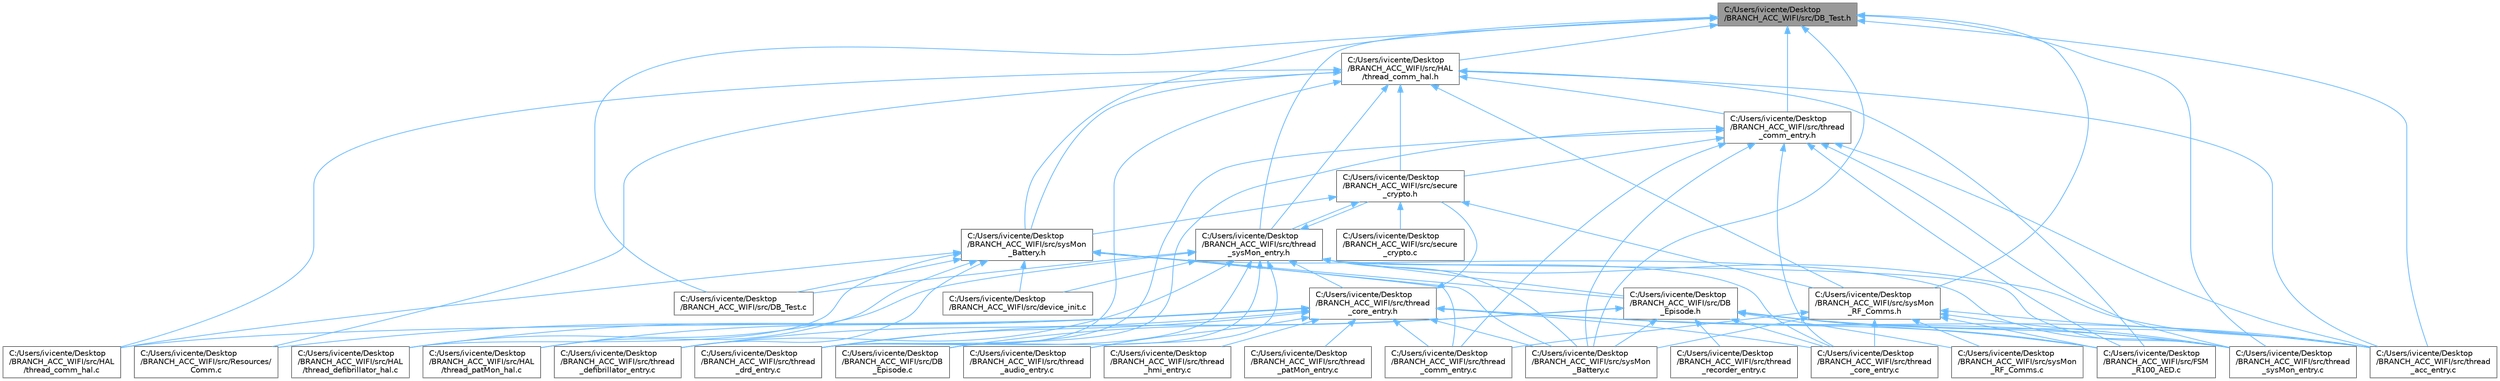 digraph "C:/Users/ivicente/Desktop/BRANCH_ACC_WIFI/src/DB_Test.h"
{
 // LATEX_PDF_SIZE
  bgcolor="transparent";
  edge [fontname=Helvetica,fontsize=10,labelfontname=Helvetica,labelfontsize=10];
  node [fontname=Helvetica,fontsize=10,shape=box,height=0.2,width=0.4];
  Node1 [id="Node000001",label="C:/Users/ivicente/Desktop\l/BRANCH_ACC_WIFI/src/DB_Test.h",height=0.2,width=0.4,color="gray40", fillcolor="grey60", style="filled", fontcolor="black",tooltip="Test File header file."];
  Node1 -> Node2 [id="edge1_Node000001_Node000002",dir="back",color="steelblue1",style="solid",tooltip=" "];
  Node2 [id="Node000002",label="C:/Users/ivicente/Desktop\l/BRANCH_ACC_WIFI/src/DB_Test.c",height=0.2,width=0.4,color="grey40", fillcolor="white", style="filled",URL="$a00008.html",tooltip=" "];
  Node1 -> Node3 [id="edge2_Node000001_Node000003",dir="back",color="steelblue1",style="solid",tooltip=" "];
  Node3 [id="Node000003",label="C:/Users/ivicente/Desktop\l/BRANCH_ACC_WIFI/src/HAL\l/thread_comm_hal.h",height=0.2,width=0.4,color="grey40", fillcolor="white", style="filled",URL="$a00191.html",tooltip="Header with functions related to the HAL Comm."];
  Node3 -> Node4 [id="edge3_Node000003_Node000004",dir="back",color="steelblue1",style="solid",tooltip=" "];
  Node4 [id="Node000004",label="C:/Users/ivicente/Desktop\l/BRANCH_ACC_WIFI/src/FSM\l_R100_AED.c",height=0.2,width=0.4,color="grey40", fillcolor="white", style="filled",URL="$a00023.html",tooltip=" "];
  Node3 -> Node5 [id="edge4_Node000003_Node000005",dir="back",color="steelblue1",style="solid",tooltip=" "];
  Node5 [id="Node000005",label="C:/Users/ivicente/Desktop\l/BRANCH_ACC_WIFI/src/HAL\l/thread_comm_hal.c",height=0.2,width=0.4,color="grey40", fillcolor="white", style="filled",URL="$a00188.html",tooltip="HAL for Comm Thread."];
  Node3 -> Node6 [id="edge5_Node000003_Node000006",dir="back",color="steelblue1",style="solid",tooltip=" "];
  Node6 [id="Node000006",label="C:/Users/ivicente/Desktop\l/BRANCH_ACC_WIFI/src/Resources/\lComm.c",height=0.2,width=0.4,color="grey40", fillcolor="white", style="filled",URL="$a00236.html",tooltip=" "];
  Node3 -> Node7 [id="edge6_Node000003_Node000007",dir="back",color="steelblue1",style="solid",tooltip=" "];
  Node7 [id="Node000007",label="C:/Users/ivicente/Desktop\l/BRANCH_ACC_WIFI/src/secure\l_crypto.h",height=0.2,width=0.4,color="grey40", fillcolor="white", style="filled",URL="$a00050.html",tooltip="NetX secure for check certificates."];
  Node7 -> Node8 [id="edge7_Node000007_Node000008",dir="back",color="steelblue1",style="solid",tooltip=" "];
  Node8 [id="Node000008",label="C:/Users/ivicente/Desktop\l/BRANCH_ACC_WIFI/src/secure\l_crypto.c",height=0.2,width=0.4,color="grey40", fillcolor="white", style="filled",URL="$a00047.html",tooltip="NetX secure for check certificates. To use these functions you must first call nx_init()."];
  Node7 -> Node9 [id="edge8_Node000007_Node000009",dir="back",color="steelblue1",style="solid",tooltip=" "];
  Node9 [id="Node000009",label="C:/Users/ivicente/Desktop\l/BRANCH_ACC_WIFI/src/sysMon\l_Battery.h",height=0.2,width=0.4,color="grey40", fillcolor="white", style="filled",URL="$a00056.html",tooltip="Header with functions related to the battery services."];
  Node9 -> Node10 [id="edge9_Node000009_Node000010",dir="back",color="steelblue1",style="solid",tooltip=" "];
  Node10 [id="Node000010",label="C:/Users/ivicente/Desktop\l/BRANCH_ACC_WIFI/src/DB\l_Episode.h",height=0.2,width=0.4,color="grey40", fillcolor="white", style="filled",URL="$a00005.html",tooltip="Episode header file."];
  Node10 -> Node11 [id="edge10_Node000010_Node000011",dir="back",color="steelblue1",style="solid",tooltip=" "];
  Node11 [id="Node000011",label="C:/Users/ivicente/Desktop\l/BRANCH_ACC_WIFI/src/DB\l_Episode.c",height=0.2,width=0.4,color="grey40", fillcolor="white", style="filled",URL="$a00002.html",tooltip=" "];
  Node10 -> Node4 [id="edge11_Node000010_Node000004",dir="back",color="steelblue1",style="solid",tooltip=" "];
  Node10 -> Node12 [id="edge12_Node000010_Node000012",dir="back",color="steelblue1",style="solid",tooltip=" "];
  Node12 [id="Node000012",label="C:/Users/ivicente/Desktop\l/BRANCH_ACC_WIFI/src/sysMon\l_Battery.c",height=0.2,width=0.4,color="grey40", fillcolor="white", style="filled",URL="$a00053.html",tooltip="Battery functions executed in the context of the SysMon thread."];
  Node10 -> Node13 [id="edge13_Node000010_Node000013",dir="back",color="steelblue1",style="solid",tooltip=" "];
  Node13 [id="Node000013",label="C:/Users/ivicente/Desktop\l/BRANCH_ACC_WIFI/src/sysMon\l_RF_Comms.c",height=0.2,width=0.4,color="grey40", fillcolor="white", style="filled",URL="$a00059.html",tooltip="RF communications executed in the context of the SysMon thread."];
  Node10 -> Node14 [id="edge14_Node000010_Node000014",dir="back",color="steelblue1",style="solid",tooltip=" "];
  Node14 [id="Node000014",label="C:/Users/ivicente/Desktop\l/BRANCH_ACC_WIFI/src/thread\l_acc_entry.c",height=0.2,width=0.4,color="grey40", fillcolor="white", style="filled",URL="$a00065.html",tooltip=" "];
  Node10 -> Node15 [id="edge15_Node000010_Node000015",dir="back",color="steelblue1",style="solid",tooltip=" "];
  Node15 [id="Node000015",label="C:/Users/ivicente/Desktop\l/BRANCH_ACC_WIFI/src/thread\l_core_entry.c",height=0.2,width=0.4,color="grey40", fillcolor="white", style="filled",URL="$a00086.html",tooltip=" "];
  Node10 -> Node16 [id="edge16_Node000010_Node000016",dir="back",color="steelblue1",style="solid",tooltip=" "];
  Node16 [id="Node000016",label="C:/Users/ivicente/Desktop\l/BRANCH_ACC_WIFI/src/thread\l_drd_entry.c",height=0.2,width=0.4,color="grey40", fillcolor="white", style="filled",URL="$a00098.html",tooltip=" "];
  Node10 -> Node17 [id="edge17_Node000010_Node000017",dir="back",color="steelblue1",style="solid",tooltip=" "];
  Node17 [id="Node000017",label="C:/Users/ivicente/Desktop\l/BRANCH_ACC_WIFI/src/thread\l_recorder_entry.c",height=0.2,width=0.4,color="grey40", fillcolor="white", style="filled",URL="$a00122.html",tooltip=" "];
  Node10 -> Node18 [id="edge18_Node000010_Node000018",dir="back",color="steelblue1",style="solid",tooltip=" "];
  Node18 [id="Node000018",label="C:/Users/ivicente/Desktop\l/BRANCH_ACC_WIFI/src/thread\l_sysMon_entry.c",height=0.2,width=0.4,color="grey40", fillcolor="white", style="filled",URL="$a00128.html",tooltip=" "];
  Node9 -> Node2 [id="edge19_Node000009_Node000002",dir="back",color="steelblue1",style="solid",tooltip=" "];
  Node9 -> Node5 [id="edge20_Node000009_Node000005",dir="back",color="steelblue1",style="solid",tooltip=" "];
  Node9 -> Node19 [id="edge21_Node000009_Node000019",dir="back",color="steelblue1",style="solid",tooltip=" "];
  Node19 [id="Node000019",label="C:/Users/ivicente/Desktop\l/BRANCH_ACC_WIFI/src/HAL\l/thread_defibrillator_hal.c",height=0.2,width=0.4,color="grey40", fillcolor="white", style="filled",URL="$a00200.html",tooltip=" "];
  Node9 -> Node20 [id="edge22_Node000009_Node000020",dir="back",color="steelblue1",style="solid",tooltip=" "];
  Node20 [id="Node000020",label="C:/Users/ivicente/Desktop\l/BRANCH_ACC_WIFI/src/HAL\l/thread_patMon_hal.c",height=0.2,width=0.4,color="grey40", fillcolor="white", style="filled",URL="$a00218.html",tooltip=" "];
  Node9 -> Node21 [id="edge23_Node000009_Node000021",dir="back",color="steelblue1",style="solid",tooltip=" "];
  Node21 [id="Node000021",label="C:/Users/ivicente/Desktop\l/BRANCH_ACC_WIFI/src/device_init.c",height=0.2,width=0.4,color="grey40", fillcolor="white", style="filled",URL="$a00014.html",tooltip=" "];
  Node9 -> Node12 [id="edge24_Node000009_Node000012",dir="back",color="steelblue1",style="solid",tooltip=" "];
  Node9 -> Node22 [id="edge25_Node000009_Node000022",dir="back",color="steelblue1",style="solid",tooltip=" "];
  Node22 [id="Node000022",label="C:/Users/ivicente/Desktop\l/BRANCH_ACC_WIFI/src/thread\l_comm_entry.c",height=0.2,width=0.4,color="grey40", fillcolor="white", style="filled",URL="$a00080.html",tooltip="Comm Thread."];
  Node9 -> Node23 [id="edge26_Node000009_Node000023",dir="back",color="steelblue1",style="solid",tooltip=" "];
  Node23 [id="Node000023",label="C:/Users/ivicente/Desktop\l/BRANCH_ACC_WIFI/src/thread\l_defibrillator_entry.c",height=0.2,width=0.4,color="grey40", fillcolor="white", style="filled",URL="$a00092.html",tooltip=" "];
  Node9 -> Node18 [id="edge27_Node000009_Node000018",dir="back",color="steelblue1",style="solid",tooltip=" "];
  Node7 -> Node24 [id="edge28_Node000007_Node000024",dir="back",color="steelblue1",style="solid",tooltip=" "];
  Node24 [id="Node000024",label="C:/Users/ivicente/Desktop\l/BRANCH_ACC_WIFI/src/sysMon\l_RF_Comms.h",height=0.2,width=0.4,color="grey40", fillcolor="white", style="filled",URL="$a00062.html",tooltip="Header with functions related to the RF comms services."];
  Node24 -> Node4 [id="edge29_Node000024_Node000004",dir="back",color="steelblue1",style="solid",tooltip=" "];
  Node24 -> Node12 [id="edge30_Node000024_Node000012",dir="back",color="steelblue1",style="solid",tooltip=" "];
  Node24 -> Node13 [id="edge31_Node000024_Node000013",dir="back",color="steelblue1",style="solid",tooltip=" "];
  Node24 -> Node14 [id="edge32_Node000024_Node000014",dir="back",color="steelblue1",style="solid",tooltip=" "];
  Node24 -> Node22 [id="edge33_Node000024_Node000022",dir="back",color="steelblue1",style="solid",tooltip=" "];
  Node24 -> Node15 [id="edge34_Node000024_Node000015",dir="back",color="steelblue1",style="solid",tooltip=" "];
  Node24 -> Node18 [id="edge35_Node000024_Node000018",dir="back",color="steelblue1",style="solid",tooltip=" "];
  Node7 -> Node25 [id="edge36_Node000007_Node000025",dir="back",color="steelblue1",style="solid",tooltip=" "];
  Node25 [id="Node000025",label="C:/Users/ivicente/Desktop\l/BRANCH_ACC_WIFI/src/thread\l_sysMon_entry.h",height=0.2,width=0.4,color="grey40", fillcolor="white", style="filled",URL="$a00131.html",tooltip="Header with functions related to the system monitor service."];
  Node25 -> Node11 [id="edge37_Node000025_Node000011",dir="back",color="steelblue1",style="solid",tooltip=" "];
  Node25 -> Node10 [id="edge38_Node000025_Node000010",dir="back",color="steelblue1",style="solid",tooltip=" "];
  Node25 -> Node2 [id="edge39_Node000025_Node000002",dir="back",color="steelblue1",style="solid",tooltip=" "];
  Node25 -> Node19 [id="edge40_Node000025_Node000019",dir="back",color="steelblue1",style="solid",tooltip=" "];
  Node25 -> Node21 [id="edge41_Node000025_Node000021",dir="back",color="steelblue1",style="solid",tooltip=" "];
  Node25 -> Node7 [id="edge42_Node000025_Node000007",dir="back",color="steelblue1",style="solid",tooltip=" "];
  Node25 -> Node12 [id="edge43_Node000025_Node000012",dir="back",color="steelblue1",style="solid",tooltip=" "];
  Node25 -> Node14 [id="edge44_Node000025_Node000014",dir="back",color="steelblue1",style="solid",tooltip=" "];
  Node25 -> Node26 [id="edge45_Node000025_Node000026",dir="back",color="steelblue1",style="solid",tooltip=" "];
  Node26 [id="Node000026",label="C:/Users/ivicente/Desktop\l/BRANCH_ACC_WIFI/src/thread\l_audio_entry.c",height=0.2,width=0.4,color="grey40", fillcolor="white", style="filled",URL="$a00074.html",tooltip=" "];
  Node25 -> Node15 [id="edge46_Node000025_Node000015",dir="back",color="steelblue1",style="solid",tooltip=" "];
  Node25 -> Node27 [id="edge47_Node000025_Node000027",dir="back",color="steelblue1",style="solid",tooltip=" "];
  Node27 [id="Node000027",label="C:/Users/ivicente/Desktop\l/BRANCH_ACC_WIFI/src/thread\l_core_entry.h",height=0.2,width=0.4,color="grey40", fillcolor="white", style="filled",URL="$a00089.html",tooltip="Header with functions related to the core service."];
  Node27 -> Node4 [id="edge48_Node000027_Node000004",dir="back",color="steelblue1",style="solid",tooltip=" "];
  Node27 -> Node5 [id="edge49_Node000027_Node000005",dir="back",color="steelblue1",style="solid",tooltip=" "];
  Node27 -> Node19 [id="edge50_Node000027_Node000019",dir="back",color="steelblue1",style="solid",tooltip=" "];
  Node27 -> Node20 [id="edge51_Node000027_Node000020",dir="back",color="steelblue1",style="solid",tooltip=" "];
  Node27 -> Node6 [id="edge52_Node000027_Node000006",dir="back",color="steelblue1",style="solid",tooltip=" "];
  Node27 -> Node7 [id="edge53_Node000027_Node000007",dir="back",color="steelblue1",style="solid",tooltip=" "];
  Node27 -> Node12 [id="edge54_Node000027_Node000012",dir="back",color="steelblue1",style="solid",tooltip=" "];
  Node27 -> Node14 [id="edge55_Node000027_Node000014",dir="back",color="steelblue1",style="solid",tooltip=" "];
  Node27 -> Node26 [id="edge56_Node000027_Node000026",dir="back",color="steelblue1",style="solid",tooltip=" "];
  Node27 -> Node22 [id="edge57_Node000027_Node000022",dir="back",color="steelblue1",style="solid",tooltip=" "];
  Node27 -> Node15 [id="edge58_Node000027_Node000015",dir="back",color="steelblue1",style="solid",tooltip=" "];
  Node27 -> Node23 [id="edge59_Node000027_Node000023",dir="back",color="steelblue1",style="solid",tooltip=" "];
  Node27 -> Node16 [id="edge60_Node000027_Node000016",dir="back",color="steelblue1",style="solid",tooltip=" "];
  Node27 -> Node28 [id="edge61_Node000027_Node000028",dir="back",color="steelblue1",style="solid",tooltip=" "];
  Node28 [id="Node000028",label="C:/Users/ivicente/Desktop\l/BRANCH_ACC_WIFI/src/thread\l_hmi_entry.c",height=0.2,width=0.4,color="grey40", fillcolor="white", style="filled",URL="$a00110.html",tooltip=" "];
  Node27 -> Node29 [id="edge62_Node000027_Node000029",dir="back",color="steelblue1",style="solid",tooltip=" "];
  Node29 [id="Node000029",label="C:/Users/ivicente/Desktop\l/BRANCH_ACC_WIFI/src/thread\l_patMon_entry.c",height=0.2,width=0.4,color="grey40", fillcolor="white", style="filled",URL="$a00116.html",tooltip=" "];
  Node27 -> Node18 [id="edge63_Node000027_Node000018",dir="back",color="steelblue1",style="solid",tooltip=" "];
  Node25 -> Node23 [id="edge64_Node000025_Node000023",dir="back",color="steelblue1",style="solid",tooltip=" "];
  Node25 -> Node16 [id="edge65_Node000025_Node000016",dir="back",color="steelblue1",style="solid",tooltip=" "];
  Node25 -> Node18 [id="edge66_Node000025_Node000018",dir="back",color="steelblue1",style="solid",tooltip=" "];
  Node3 -> Node9 [id="edge67_Node000003_Node000009",dir="back",color="steelblue1",style="solid",tooltip=" "];
  Node3 -> Node24 [id="edge68_Node000003_Node000024",dir="back",color="steelblue1",style="solid",tooltip=" "];
  Node3 -> Node14 [id="edge69_Node000003_Node000014",dir="back",color="steelblue1",style="solid",tooltip=" "];
  Node3 -> Node30 [id="edge70_Node000003_Node000030",dir="back",color="steelblue1",style="solid",tooltip=" "];
  Node30 [id="Node000030",label="C:/Users/ivicente/Desktop\l/BRANCH_ACC_WIFI/src/thread\l_comm_entry.h",height=0.2,width=0.4,color="grey40", fillcolor="white", style="filled",URL="$a00083.html",tooltip="Header for Comm Thread entry."];
  Node30 -> Node11 [id="edge71_Node000030_Node000011",dir="back",color="steelblue1",style="solid",tooltip=" "];
  Node30 -> Node4 [id="edge72_Node000030_Node000004",dir="back",color="steelblue1",style="solid",tooltip=" "];
  Node30 -> Node7 [id="edge73_Node000030_Node000007",dir="back",color="steelblue1",style="solid",tooltip=" "];
  Node30 -> Node12 [id="edge74_Node000030_Node000012",dir="back",color="steelblue1",style="solid",tooltip=" "];
  Node30 -> Node14 [id="edge75_Node000030_Node000014",dir="back",color="steelblue1",style="solid",tooltip=" "];
  Node30 -> Node22 [id="edge76_Node000030_Node000022",dir="back",color="steelblue1",style="solid",tooltip=" "];
  Node30 -> Node15 [id="edge77_Node000030_Node000015",dir="back",color="steelblue1",style="solid",tooltip=" "];
  Node30 -> Node16 [id="edge78_Node000030_Node000016",dir="back",color="steelblue1",style="solid",tooltip=" "];
  Node30 -> Node18 [id="edge79_Node000030_Node000018",dir="back",color="steelblue1",style="solid",tooltip=" "];
  Node3 -> Node16 [id="edge80_Node000003_Node000016",dir="back",color="steelblue1",style="solid",tooltip=" "];
  Node3 -> Node25 [id="edge81_Node000003_Node000025",dir="back",color="steelblue1",style="solid",tooltip=" "];
  Node1 -> Node12 [id="edge82_Node000001_Node000012",dir="back",color="steelblue1",style="solid",tooltip=" "];
  Node1 -> Node9 [id="edge83_Node000001_Node000009",dir="back",color="steelblue1",style="solid",tooltip=" "];
  Node1 -> Node24 [id="edge84_Node000001_Node000024",dir="back",color="steelblue1",style="solid",tooltip=" "];
  Node1 -> Node14 [id="edge85_Node000001_Node000014",dir="back",color="steelblue1",style="solid",tooltip=" "];
  Node1 -> Node30 [id="edge86_Node000001_Node000030",dir="back",color="steelblue1",style="solid",tooltip=" "];
  Node1 -> Node18 [id="edge87_Node000001_Node000018",dir="back",color="steelblue1",style="solid",tooltip=" "];
  Node1 -> Node25 [id="edge88_Node000001_Node000025",dir="back",color="steelblue1",style="solid",tooltip=" "];
}
